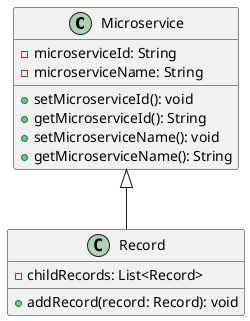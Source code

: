 @startuml
'https://plantuml.com/class-diagram

class Microservice {
-microserviceId: String
-microserviceName: String
+setMicroserviceId(): void
+getMicroserviceId(): String
+setMicroserviceName(): void
+getMicroserviceName(): String
}
class Record {
-childRecords: List<Record>
+addRecord(record: Record): void
}

Microservice <|-- Record

@enduml